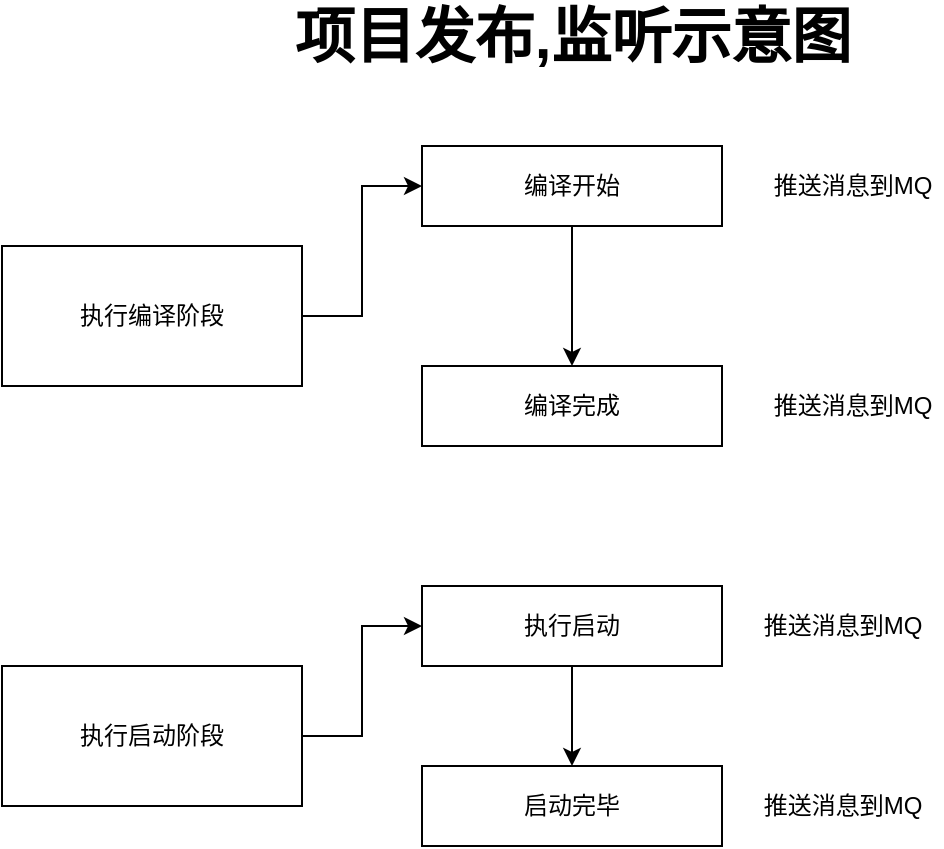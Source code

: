 <mxfile version="13.1.1" type="github"><diagram id="fjbHaJz4xqECBd7NyWuy" name="Page-1"><mxGraphModel dx="1422" dy="762" grid="1" gridSize="10" guides="1" tooltips="1" connect="1" arrows="1" fold="1" page="1" pageScale="1" pageWidth="827" pageHeight="1169" math="0" shadow="0"><root><mxCell id="0"/><mxCell id="1" parent="0"/><mxCell id="cjaBidR3JXSRI4oMchwv-1" value="&lt;font size=&quot;1&quot;&gt;&lt;b style=&quot;font-size: 30px&quot;&gt;项目发布,监听示意图&lt;/b&gt;&lt;/font&gt;" style="text;html=1;align=center;verticalAlign=middle;resizable=0;points=[];autosize=1;" vertex="1" parent="1"><mxGeometry x="220" y="70" width="290" height="30" as="geometry"/></mxCell><mxCell id="cjaBidR3JXSRI4oMchwv-16" style="edgeStyle=orthogonalEdgeStyle;rounded=0;orthogonalLoop=1;jettySize=auto;html=1;entryX=0;entryY=0.5;entryDx=0;entryDy=0;" edge="1" parent="1" source="cjaBidR3JXSRI4oMchwv-3" target="cjaBidR3JXSRI4oMchwv-5"><mxGeometry relative="1" as="geometry"/></mxCell><mxCell id="cjaBidR3JXSRI4oMchwv-3" value="执行编译阶段" style="rounded=0;whiteSpace=wrap;html=1;" vertex="1" parent="1"><mxGeometry x="80" y="190" width="150" height="70" as="geometry"/></mxCell><mxCell id="cjaBidR3JXSRI4oMchwv-11" value="" style="edgeStyle=orthogonalEdgeStyle;rounded=0;orthogonalLoop=1;jettySize=auto;html=1;" edge="1" parent="1" source="cjaBidR3JXSRI4oMchwv-5" target="cjaBidR3JXSRI4oMchwv-7"><mxGeometry relative="1" as="geometry"/></mxCell><mxCell id="cjaBidR3JXSRI4oMchwv-5" value="编译开始" style="rounded=0;whiteSpace=wrap;html=1;" vertex="1" parent="1"><mxGeometry x="290" y="140" width="150" height="40" as="geometry"/></mxCell><mxCell id="cjaBidR3JXSRI4oMchwv-13" value="" style="edgeStyle=orthogonalEdgeStyle;rounded=0;orthogonalLoop=1;jettySize=auto;html=1;entryX=0;entryY=0.5;entryDx=0;entryDy=0;" edge="1" parent="1" source="cjaBidR3JXSRI4oMchwv-4" target="cjaBidR3JXSRI4oMchwv-12"><mxGeometry relative="1" as="geometry"/></mxCell><mxCell id="cjaBidR3JXSRI4oMchwv-4" value="执行启动阶段" style="rounded=0;whiteSpace=wrap;html=1;" vertex="1" parent="1"><mxGeometry x="80" y="400" width="150" height="70" as="geometry"/></mxCell><mxCell id="cjaBidR3JXSRI4oMchwv-15" value="" style="edgeStyle=orthogonalEdgeStyle;rounded=0;orthogonalLoop=1;jettySize=auto;html=1;" edge="1" parent="1" source="cjaBidR3JXSRI4oMchwv-12" target="cjaBidR3JXSRI4oMchwv-14"><mxGeometry relative="1" as="geometry"/></mxCell><mxCell id="cjaBidR3JXSRI4oMchwv-12" value="执行启动" style="rounded=0;whiteSpace=wrap;html=1;" vertex="1" parent="1"><mxGeometry x="290" y="360" width="150" height="40" as="geometry"/></mxCell><mxCell id="cjaBidR3JXSRI4oMchwv-14" value="启动完毕" style="rounded=0;whiteSpace=wrap;html=1;" vertex="1" parent="1"><mxGeometry x="290" y="450" width="150" height="40" as="geometry"/></mxCell><mxCell id="cjaBidR3JXSRI4oMchwv-7" value="编译完成" style="rounded=0;whiteSpace=wrap;html=1;" vertex="1" parent="1"><mxGeometry x="290" y="250" width="150" height="40" as="geometry"/></mxCell><mxCell id="cjaBidR3JXSRI4oMchwv-17" value="推送消息到MQ" style="text;html=1;align=center;verticalAlign=middle;resizable=0;points=[];autosize=1;" vertex="1" parent="1"><mxGeometry x="460" y="150" width="90" height="20" as="geometry"/></mxCell><mxCell id="cjaBidR3JXSRI4oMchwv-18" value="推送消息到MQ" style="text;html=1;align=center;verticalAlign=middle;resizable=0;points=[];autosize=1;" vertex="1" parent="1"><mxGeometry x="460" y="260" width="90" height="20" as="geometry"/></mxCell><mxCell id="cjaBidR3JXSRI4oMchwv-19" value="推送消息到MQ" style="text;html=1;align=center;verticalAlign=middle;resizable=0;points=[];autosize=1;" vertex="1" parent="1"><mxGeometry x="455" y="370" width="90" height="20" as="geometry"/></mxCell><mxCell id="cjaBidR3JXSRI4oMchwv-20" value="推送消息到MQ" style="text;html=1;align=center;verticalAlign=middle;resizable=0;points=[];autosize=1;" vertex="1" parent="1"><mxGeometry x="455" y="460" width="90" height="20" as="geometry"/></mxCell></root></mxGraphModel></diagram></mxfile>